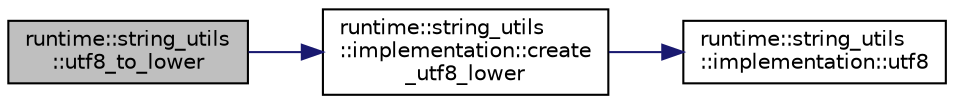 digraph "runtime::string_utils::utf8_to_lower"
{
 // LATEX_PDF_SIZE
  edge [fontname="Helvetica",fontsize="10",labelfontname="Helvetica",labelfontsize="10"];
  node [fontname="Helvetica",fontsize="10",shape=record];
  rankdir="LR";
  Node1 [label="runtime::string_utils\l::utf8_to_lower",height=0.2,width=0.4,color="black", fillcolor="grey75", style="filled", fontcolor="black",tooltip=" "];
  Node1 -> Node2 [color="midnightblue",fontsize="10",style="solid",fontname="Helvetica"];
  Node2 [label="runtime::string_utils\l::implementation::create\l_utf8_lower",height=0.2,width=0.4,color="black", fillcolor="white", style="filled",URL="$namespaceruntime_1_1string__utils_1_1implementation.html#a4043866c535f1b0e25da20dc2e837a24",tooltip=" "];
  Node2 -> Node3 [color="midnightblue",fontsize="10",style="solid",fontname="Helvetica"];
  Node3 [label="runtime::string_utils\l::implementation::utf8",height=0.2,width=0.4,color="black", fillcolor="white", style="filled",URL="$namespaceruntime_1_1string__utils_1_1implementation.html#ac650c7a5247b8aad519fe290d0b920d2",tooltip=" "];
}
